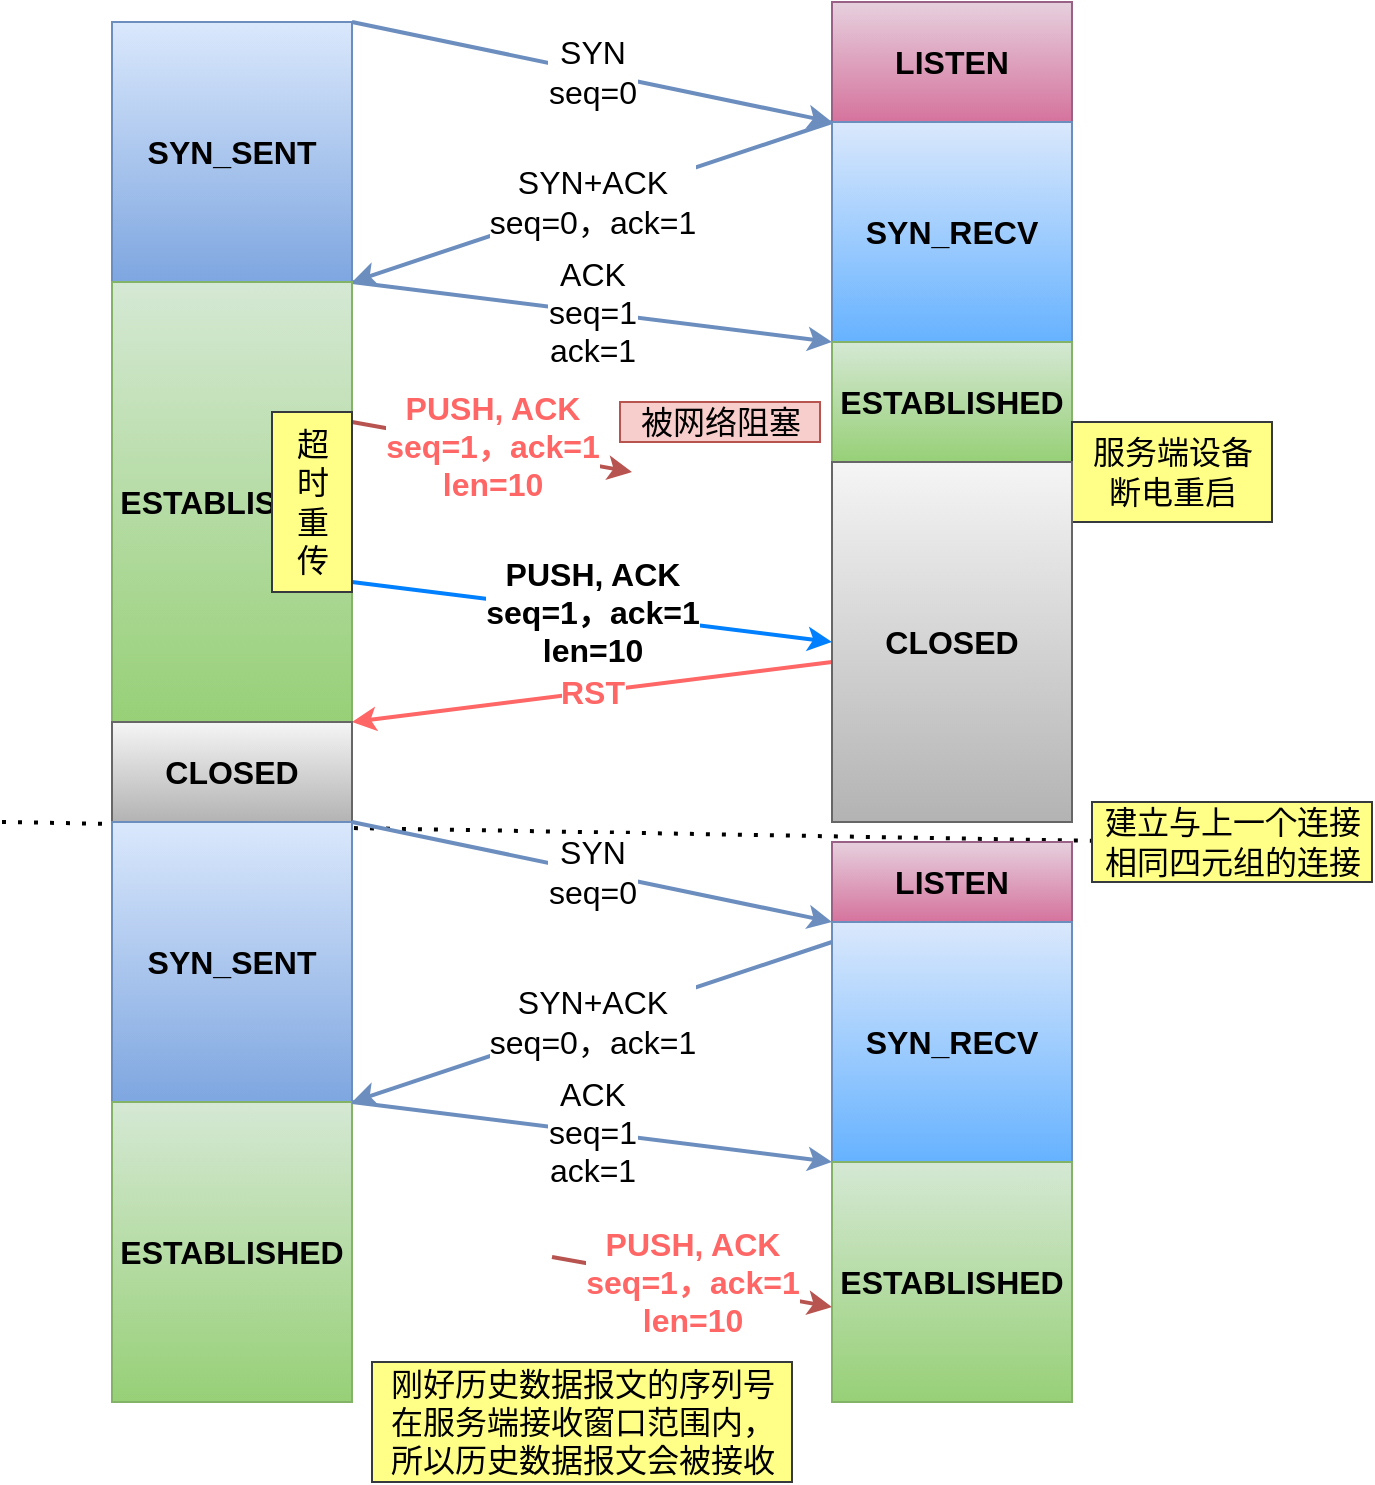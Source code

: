 <mxfile version="20.2.0" type="github">
  <diagram id="HxfmBacdj0r3upCeBDEK" name="Page-1">
    <mxGraphModel dx="946" dy="666" grid="1" gridSize="10" guides="1" tooltips="1" connect="1" arrows="1" fold="1" page="1" pageScale="1" pageWidth="827" pageHeight="1169" math="0" shadow="0">
      <root>
        <mxCell id="0" />
        <mxCell id="1" parent="0" />
        <mxCell id="gUkQn6-DiPegoFo77hGN-1" value="SYN_SENT" style="rounded=0;whiteSpace=wrap;html=1;fontSize=16;fontStyle=1;fillColor=#dae8fc;strokeColor=#6c8ebf;gradientColor=#7ea6e0;" parent="1" vertex="1">
          <mxGeometry x="160" y="80" width="120" height="130" as="geometry" />
        </mxCell>
        <mxCell id="gUkQn6-DiPegoFo77hGN-4" value="SYN&lt;br&gt;seq=0" style="endArrow=classic;html=1;rounded=0;exitX=1;exitY=0;exitDx=0;exitDy=0;entryX=0;entryY=1;entryDx=0;entryDy=0;fontSize=16;fillColor=#dae8fc;gradientColor=#7ea6e0;strokeColor=#6c8ebf;strokeWidth=2;" parent="1" source="gUkQn6-DiPegoFo77hGN-1" target="gUkQn6-DiPegoFo77hGN-6" edge="1">
          <mxGeometry width="50" height="50" relative="1" as="geometry">
            <mxPoint x="300" y="60" as="sourcePoint" />
            <mxPoint x="480" y="125" as="targetPoint" />
          </mxGeometry>
        </mxCell>
        <mxCell id="gUkQn6-DiPegoFo77hGN-5" value="SYN+ACK&lt;br&gt;seq=0，ack=1" style="edgeStyle=none;rounded=0;orthogonalLoop=1;jettySize=auto;html=1;fontSize=16;exitX=0;exitY=1;exitDx=0;exitDy=0;fillColor=#dae8fc;gradientColor=#7ea6e0;strokeColor=#6c8ebf;strokeWidth=2;entryX=1;entryY=1;entryDx=0;entryDy=0;" parent="1" source="gUkQn6-DiPegoFo77hGN-6" target="gUkQn6-DiPegoFo77hGN-1" edge="1">
          <mxGeometry relative="1" as="geometry">
            <mxPoint x="280" y="290" as="targetPoint" />
          </mxGeometry>
        </mxCell>
        <mxCell id="gUkQn6-DiPegoFo77hGN-6" value="LISTEN" style="rounded=0;whiteSpace=wrap;html=1;fontSize=16;fontStyle=1;fillColor=#e6d0de;strokeColor=#996185;gradientColor=#d5739d;" parent="1" vertex="1">
          <mxGeometry x="520" y="70" width="120" height="60" as="geometry" />
        </mxCell>
        <mxCell id="gUkQn6-DiPegoFo77hGN-8" value="SYN_RECV" style="rounded=0;whiteSpace=wrap;html=1;fontSize=16;fontStyle=1;fillColor=#dae8fc;strokeColor=#6c8ebf;gradientColor=#66B2FF;" parent="1" vertex="1">
          <mxGeometry x="520" y="130" width="120" height="110" as="geometry" />
        </mxCell>
        <mxCell id="gUkQn6-DiPegoFo77hGN-9" value="ACK&lt;br&gt;seq=1&lt;br&gt;ack=1" style="edgeStyle=none;rounded=0;orthogonalLoop=1;jettySize=auto;html=1;entryX=0;entryY=0;entryDx=0;entryDy=0;fontFamily=Helvetica;fontSize=16;exitX=1;exitY=0;exitDx=0;exitDy=0;fillColor=#dae8fc;gradientColor=#7ea6e0;strokeColor=#6c8ebf;strokeWidth=2;" parent="1" source="gUkQn6-DiPegoFo77hGN-10" target="gUkQn6-DiPegoFo77hGN-11" edge="1">
          <mxGeometry relative="1" as="geometry" />
        </mxCell>
        <mxCell id="gUkQn6-DiPegoFo77hGN-10" value="&lt;span style=&quot;font-weight: 700;&quot;&gt;ESTABLISHED&lt;/span&gt;" style="rounded=0;whiteSpace=wrap;html=1;fontSize=16;fontFamily=Helvetica;fillColor=#d5e8d4;strokeColor=#82b366;gradientColor=#97d077;" parent="1" vertex="1">
          <mxGeometry x="160" y="210" width="120" height="220" as="geometry" />
        </mxCell>
        <mxCell id="gUkQn6-DiPegoFo77hGN-11" value="&lt;span style=&quot;font-weight: 700;&quot;&gt;ESTABLISHED&lt;/span&gt;" style="rounded=0;whiteSpace=wrap;html=1;fontSize=16;fontFamily=Helvetica;fillColor=#d5e8d4;strokeColor=#82b366;gradientColor=#97d077;" parent="1" vertex="1">
          <mxGeometry x="520" y="240" width="120" height="60" as="geometry" />
        </mxCell>
        <mxCell id="gUkQn6-DiPegoFo77hGN-39" value="" style="endArrow=none;dashed=1;html=1;dashPattern=1 3;strokeWidth=2;rounded=0;fontFamily=Helvetica;fontSize=16;fontColor=#FF6666;" parent="1" edge="1">
          <mxGeometry width="50" height="50" relative="1" as="geometry">
            <mxPoint x="105" y="480" as="sourcePoint" />
            <mxPoint x="685" y="490" as="targetPoint" />
          </mxGeometry>
        </mxCell>
        <mxCell id="gUkQn6-DiPegoFo77hGN-40" value="建立与上一个连接&lt;br&gt;相同四元组的连接" style="text;html=1;align=center;verticalAlign=middle;resizable=0;points=[];autosize=1;strokeColor=#36393d;fillColor=#ffff88;fontSize=16;fontFamily=Helvetica;" parent="1" vertex="1">
          <mxGeometry x="650" y="470" width="140" height="40" as="geometry" />
        </mxCell>
        <mxCell id="gUkQn6-DiPegoFo77hGN-41" value="&lt;font color=&quot;#ff6666&quot;&gt;&lt;b&gt;PUSH, ACK&lt;br&gt;seq=1，ack=1&lt;br&gt;len=10&lt;/b&gt;&lt;/font&gt;" style="edgeStyle=none;rounded=0;orthogonalLoop=1;jettySize=auto;html=1;fontFamily=Helvetica;fontSize=16;exitX=1;exitY=0;exitDx=0;exitDy=0;fillColor=#f8cecc;strokeColor=#b85450;strokeWidth=2;" parent="1" edge="1">
          <mxGeometry relative="1" as="geometry">
            <mxPoint x="280" y="280" as="sourcePoint" />
            <mxPoint x="420" y="305" as="targetPoint" />
          </mxGeometry>
        </mxCell>
        <mxCell id="gUkQn6-DiPegoFo77hGN-43" value="RST" style="rounded=0;orthogonalLoop=1;jettySize=auto;html=1;fontSize=16;exitX=0;exitY=0;exitDx=0;exitDy=0;fillColor=#f8cecc;strokeColor=#FF6666;strokeWidth=2;fontColor=#FF6666;fontStyle=1;entryX=1;entryY=0;entryDx=0;entryDy=0;" parent="1" target="gUkQn6-DiPegoFo77hGN-44" edge="1">
          <mxGeometry relative="1" as="geometry">
            <mxPoint x="520" y="400" as="sourcePoint" />
            <mxPoint x="290" y="430" as="targetPoint" />
          </mxGeometry>
        </mxCell>
        <mxCell id="gUkQn6-DiPegoFo77hGN-44" value="CLOSED" style="rounded=0;whiteSpace=wrap;html=1;fontSize=16;fontStyle=1;fillColor=#f5f5f5;strokeColor=#666666;gradientColor=#b3b3b3;" parent="1" vertex="1">
          <mxGeometry x="160" y="430" width="120" height="50" as="geometry" />
        </mxCell>
        <mxCell id="gUkQn6-DiPegoFo77hGN-46" value="LISTEN" style="rounded=0;whiteSpace=wrap;html=1;fontSize=16;fontStyle=1;fillColor=#e6d0de;strokeColor=#996185;gradientColor=#d5739d;" parent="1" vertex="1">
          <mxGeometry x="520" y="490" width="120" height="40" as="geometry" />
        </mxCell>
        <mxCell id="gUkQn6-DiPegoFo77hGN-47" value="SYN_SENT" style="rounded=0;whiteSpace=wrap;html=1;fontSize=16;fontStyle=1;fillColor=#dae8fc;strokeColor=#6c8ebf;gradientColor=#7ea6e0;" parent="1" vertex="1">
          <mxGeometry x="160" y="480" width="120" height="140" as="geometry" />
        </mxCell>
        <mxCell id="gUkQn6-DiPegoFo77hGN-48" value="SYN&lt;br&gt;seq=0" style="endArrow=classic;html=1;rounded=0;exitX=1;exitY=0;exitDx=0;exitDy=0;entryX=0;entryY=1;entryDx=0;entryDy=0;fontSize=16;fillColor=#dae8fc;gradientColor=#7ea6e0;strokeColor=#6c8ebf;strokeWidth=2;" parent="1" edge="1">
          <mxGeometry width="50" height="50" relative="1" as="geometry">
            <mxPoint x="280" y="480" as="sourcePoint" />
            <mxPoint x="520" y="530" as="targetPoint" />
          </mxGeometry>
        </mxCell>
        <mxCell id="gUkQn6-DiPegoFo77hGN-49" value="SYN_RECV" style="rounded=0;whiteSpace=wrap;html=1;fontSize=16;fontStyle=1;fillColor=#dae8fc;strokeColor=#6c8ebf;gradientColor=#66B2FF;" parent="1" vertex="1">
          <mxGeometry x="520" y="530" width="120" height="120" as="geometry" />
        </mxCell>
        <mxCell id="gUkQn6-DiPegoFo77hGN-51" value="&lt;span style=&quot;font-weight: 700;&quot;&gt;ESTABLISHED&lt;/span&gt;" style="rounded=0;whiteSpace=wrap;html=1;fontSize=16;fontFamily=Helvetica;fillColor=#d5e8d4;strokeColor=#82b366;gradientColor=#97d077;" parent="1" vertex="1">
          <mxGeometry x="520" y="650" width="120" height="120" as="geometry" />
        </mxCell>
        <mxCell id="gUkQn6-DiPegoFo77hGN-52" value="&lt;span style=&quot;font-weight: 700;&quot;&gt;ESTABLISHED&lt;/span&gt;" style="rounded=0;whiteSpace=wrap;html=1;fontSize=16;fontFamily=Helvetica;fillColor=#d5e8d4;strokeColor=#82b366;gradientColor=#97d077;" parent="1" vertex="1">
          <mxGeometry x="160" y="620" width="120" height="150" as="geometry" />
        </mxCell>
        <mxCell id="gUkQn6-DiPegoFo77hGN-53" value="SYN+ACK&lt;br&gt;seq=0，ack=1" style="edgeStyle=none;rounded=0;orthogonalLoop=1;jettySize=auto;html=1;fontSize=16;exitX=0;exitY=1;exitDx=0;exitDy=0;fillColor=#dae8fc;gradientColor=#7ea6e0;strokeColor=#6c8ebf;strokeWidth=2;entryX=1;entryY=1;entryDx=0;entryDy=0;" parent="1" edge="1">
          <mxGeometry relative="1" as="geometry">
            <mxPoint x="280" y="620" as="targetPoint" />
            <mxPoint x="520" y="540" as="sourcePoint" />
          </mxGeometry>
        </mxCell>
        <mxCell id="gUkQn6-DiPegoFo77hGN-54" value="ACK&lt;br&gt;seq=1&lt;br&gt;ack=1" style="edgeStyle=none;rounded=0;orthogonalLoop=1;jettySize=auto;html=1;entryX=0;entryY=0;entryDx=0;entryDy=0;fontFamily=Helvetica;fontSize=16;exitX=1;exitY=0;exitDx=0;exitDy=0;fillColor=#dae8fc;gradientColor=#7ea6e0;strokeColor=#6c8ebf;strokeWidth=2;" parent="1" edge="1">
          <mxGeometry relative="1" as="geometry">
            <mxPoint x="280" y="620" as="sourcePoint" />
            <mxPoint x="520" y="650" as="targetPoint" />
          </mxGeometry>
        </mxCell>
        <mxCell id="gUkQn6-DiPegoFo77hGN-56" value="刚好历史数据报文的序列号&lt;br&gt;在服务端接收窗口范围内，&lt;br&gt;所以历史数据报文会被接收" style="text;html=1;align=center;verticalAlign=middle;resizable=0;points=[];autosize=1;strokeColor=#36393d;fillColor=#ffff88;fontSize=16;fontFamily=Helvetica;" parent="1" vertex="1">
          <mxGeometry x="290" y="750" width="210" height="60" as="geometry" />
        </mxCell>
        <mxCell id="gUkQn6-DiPegoFo77hGN-57" value="被网络阻塞" style="text;html=1;align=center;verticalAlign=middle;resizable=0;points=[];autosize=1;strokeColor=#b85450;fillColor=#f8cecc;fontSize=16;" parent="1" vertex="1">
          <mxGeometry x="414" y="270" width="100" height="20" as="geometry" />
        </mxCell>
        <mxCell id="gUkQn6-DiPegoFo77hGN-58" value="&lt;font color=&quot;#ff6666&quot;&gt;&lt;b&gt;PUSH, ACK&lt;br&gt;seq=1，ack=1&lt;br&gt;len=10&lt;/b&gt;&lt;/font&gt;" style="edgeStyle=none;rounded=0;orthogonalLoop=1;jettySize=auto;html=1;fontFamily=Helvetica;fontSize=16;exitX=1;exitY=0;exitDx=0;exitDy=0;fillColor=#f8cecc;strokeColor=#b85450;strokeWidth=2;" parent="1" edge="1">
          <mxGeometry relative="1" as="geometry">
            <mxPoint x="380" y="697.5" as="sourcePoint" />
            <mxPoint x="520" y="722.5" as="targetPoint" />
          </mxGeometry>
        </mxCell>
        <mxCell id="gUkQn6-DiPegoFo77hGN-60" value="服务端设备&lt;br&gt;断电重启" style="text;html=1;align=center;verticalAlign=middle;resizable=0;points=[];autosize=1;strokeColor=#36393d;fillColor=#ffff88;fontSize=16;fontFamily=Helvetica;" parent="1" vertex="1">
          <mxGeometry x="640" y="280" width="100" height="50" as="geometry" />
        </mxCell>
        <mxCell id="VIjpSb7o08JG5jG0fglc-3" value="CLOSED" style="rounded=0;whiteSpace=wrap;html=1;fontSize=16;fontStyle=1;fillColor=#f5f5f5;strokeColor=#666666;gradientColor=#b3b3b3;" vertex="1" parent="1">
          <mxGeometry x="520" y="300" width="120" height="180" as="geometry" />
        </mxCell>
        <mxCell id="VIjpSb7o08JG5jG0fglc-5" value="&lt;b style=&quot;&quot;&gt;PUSH, ACK&lt;br&gt;seq=1，ack=1&lt;br&gt;len=10&lt;/b&gt;" style="edgeStyle=none;rounded=0;orthogonalLoop=1;jettySize=auto;html=1;fontFamily=Helvetica;fontSize=16;exitX=1;exitY=0;exitDx=0;exitDy=0;fillColor=#f8cecc;strokeColor=#007FFF;strokeWidth=2;entryX=0;entryY=0.5;entryDx=0;entryDy=0;" edge="1" parent="1" target="VIjpSb7o08JG5jG0fglc-3">
          <mxGeometry relative="1" as="geometry">
            <mxPoint x="280" y="360" as="sourcePoint" />
            <mxPoint x="420" y="385" as="targetPoint" />
          </mxGeometry>
        </mxCell>
        <mxCell id="VIjpSb7o08JG5jG0fglc-7" value="超&lt;br&gt;时&lt;br&gt;重&lt;br&gt;传" style="text;html=1;align=center;verticalAlign=middle;resizable=0;points=[];autosize=1;strokeColor=#36393d;fillColor=#ffff88;fontSize=16;fontFamily=Helvetica;" vertex="1" parent="1">
          <mxGeometry x="240" y="275" width="40" height="90" as="geometry" />
        </mxCell>
      </root>
    </mxGraphModel>
  </diagram>
</mxfile>
